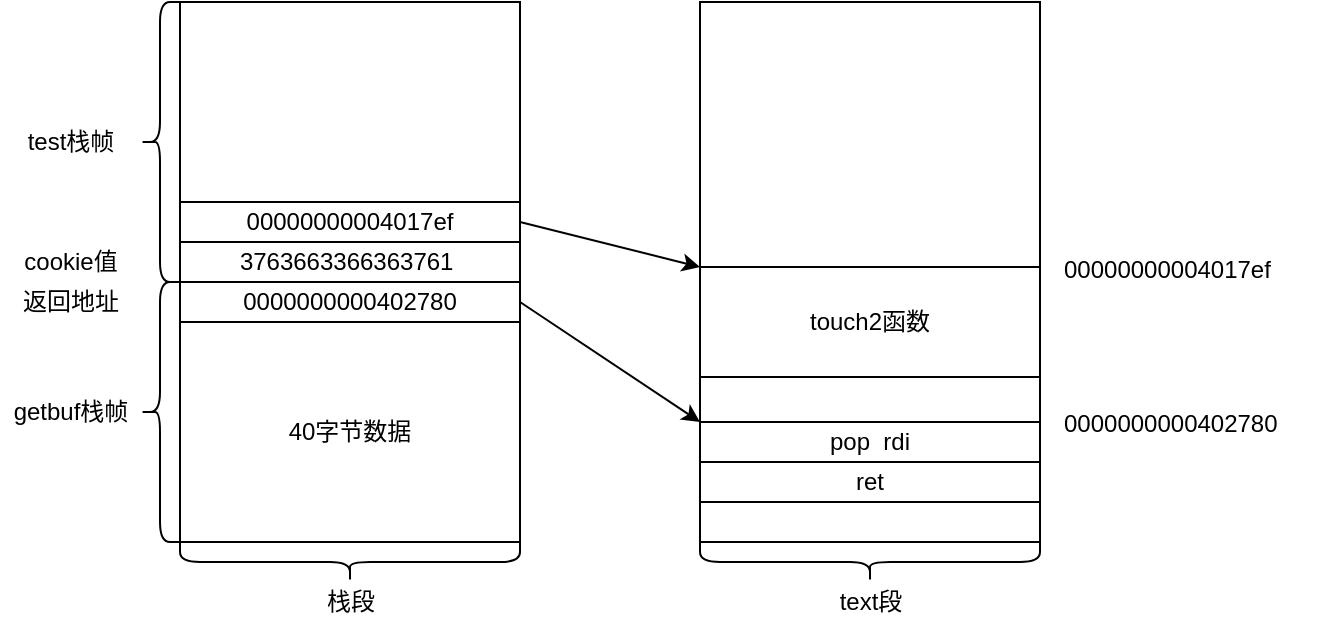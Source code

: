 <mxfile version="15.9.4" type="github">
  <diagram id="7LJ79rK0bJ0zzooGEgz3" name="第 1 页">
    <mxGraphModel dx="1081" dy="579" grid="1" gridSize="10" guides="1" tooltips="1" connect="1" arrows="1" fold="1" page="1" pageScale="1" pageWidth="827" pageHeight="1169" math="0" shadow="0">
      <root>
        <mxCell id="0" />
        <mxCell id="1" parent="0" />
        <mxCell id="rRlus0crqmKQEWSWF_5R-1" value="40字节数据" style="rounded=0;whiteSpace=wrap;html=1;" parent="1" vertex="1">
          <mxGeometry x="220" y="340" width="170" height="110" as="geometry" />
        </mxCell>
        <mxCell id="rRlus0crqmKQEWSWF_5R-2" value="" style="shape=curlyBracket;whiteSpace=wrap;html=1;rounded=1;" parent="1" vertex="1">
          <mxGeometry x="200" y="320" width="20" height="130" as="geometry" />
        </mxCell>
        <mxCell id="rRlus0crqmKQEWSWF_5R-3" value="getbuf栈帧" style="text;html=1;align=center;verticalAlign=middle;resizable=0;points=[];autosize=1;strokeColor=none;fillColor=none;" parent="1" vertex="1">
          <mxGeometry x="130" y="375" width="70" height="20" as="geometry" />
        </mxCell>
        <mxCell id="rRlus0crqmKQEWSWF_5R-4" value="" style="rounded=0;whiteSpace=wrap;html=1;" parent="1" vertex="1">
          <mxGeometry x="220" y="180" width="170" height="160" as="geometry" />
        </mxCell>
        <mxCell id="rRlus0crqmKQEWSWF_5R-5" value="" style="shape=curlyBracket;whiteSpace=wrap;html=1;rounded=1;" parent="1" vertex="1">
          <mxGeometry x="200" y="180" width="20" height="140" as="geometry" />
        </mxCell>
        <mxCell id="rRlus0crqmKQEWSWF_5R-6" value="test栈帧" style="text;html=1;align=center;verticalAlign=middle;resizable=0;points=[];autosize=1;strokeColor=none;fillColor=none;" parent="1" vertex="1">
          <mxGeometry x="135" y="240" width="60" height="20" as="geometry" />
        </mxCell>
        <mxCell id="rRlus0crqmKQEWSWF_5R-7" value="0000000000402780" style="rounded=0;whiteSpace=wrap;html=1;" parent="1" vertex="1">
          <mxGeometry x="220" y="320" width="170" height="20" as="geometry" />
        </mxCell>
        <mxCell id="rRlus0crqmKQEWSWF_5R-8" value="" style="shape=curlyBracket;whiteSpace=wrap;html=1;rounded=1;rotation=-90;" parent="1" vertex="1">
          <mxGeometry x="295" y="375" width="20" height="170" as="geometry" />
        </mxCell>
        <mxCell id="rRlus0crqmKQEWSWF_5R-9" value="栈段" style="text;html=1;align=center;verticalAlign=middle;resizable=0;points=[];autosize=1;strokeColor=none;fillColor=none;" parent="1" vertex="1">
          <mxGeometry x="285" y="470" width="40" height="20" as="geometry" />
        </mxCell>
        <mxCell id="rRlus0crqmKQEWSWF_5R-10" value="" style="rounded=0;whiteSpace=wrap;html=1;" parent="1" vertex="1">
          <mxGeometry x="480" y="180" width="170" height="270" as="geometry" />
        </mxCell>
        <mxCell id="rRlus0crqmKQEWSWF_5R-11" value="" style="shape=curlyBracket;whiteSpace=wrap;html=1;rounded=1;rotation=-90;" parent="1" vertex="1">
          <mxGeometry x="555" y="375" width="20" height="170" as="geometry" />
        </mxCell>
        <mxCell id="rRlus0crqmKQEWSWF_5R-12" value="text段" style="text;html=1;align=center;verticalAlign=middle;resizable=0;points=[];autosize=1;strokeColor=none;fillColor=none;" parent="1" vertex="1">
          <mxGeometry x="540" y="470" width="50" height="20" as="geometry" />
        </mxCell>
        <mxCell id="rRlus0crqmKQEWSWF_5R-13" value="pop &amp;nbsp;rdi" style="rounded=0;whiteSpace=wrap;html=1;" parent="1" vertex="1">
          <mxGeometry x="480" y="390" width="170" height="20" as="geometry" />
        </mxCell>
        <mxCell id="rRlus0crqmKQEWSWF_5R-14" value="&lt;span style=&quot;text-align: center&quot;&gt;0000000000402780&lt;/span&gt;" style="text;whiteSpace=wrap;html=1;" parent="1" vertex="1">
          <mxGeometry x="660" y="376.5" width="130" height="25" as="geometry" />
        </mxCell>
        <mxCell id="rRlus0crqmKQEWSWF_5R-15" value="00000000004017ef" style="rounded=0;whiteSpace=wrap;html=1;" parent="1" vertex="1">
          <mxGeometry x="220" y="280" width="170" height="20" as="geometry" />
        </mxCell>
        <mxCell id="rRlus0crqmKQEWSWF_5R-16" value="&lt;span style=&quot;text-align: center&quot;&gt;00000000004017ef&lt;/span&gt;" style="text;whiteSpace=wrap;html=1;" parent="1" vertex="1">
          <mxGeometry x="660" y="300" width="130" height="30" as="geometry" />
        </mxCell>
        <mxCell id="rRlus0crqmKQEWSWF_5R-17" value="touch2函数" style="rounded=0;whiteSpace=wrap;html=1;" parent="1" vertex="1">
          <mxGeometry x="480" y="312.5" width="170" height="55" as="geometry" />
        </mxCell>
        <mxCell id="rRlus0crqmKQEWSWF_5R-18" value="" style="endArrow=classic;html=1;rounded=0;exitX=1;exitY=0.5;exitDx=0;exitDy=0;entryX=0;entryY=0;entryDx=0;entryDy=0;" parent="1" source="rRlus0crqmKQEWSWF_5R-7" edge="1" target="rRlus0crqmKQEWSWF_5R-13">
          <mxGeometry width="50" height="50" relative="1" as="geometry">
            <mxPoint x="420" y="337.5" as="sourcePoint" />
            <mxPoint x="480" y="405" as="targetPoint" />
          </mxGeometry>
        </mxCell>
        <mxCell id="rRlus0crqmKQEWSWF_5R-19" value="" style="endArrow=classic;html=1;rounded=0;exitX=1;exitY=0.5;exitDx=0;exitDy=0;" parent="1" source="rRlus0crqmKQEWSWF_5R-15" edge="1">
          <mxGeometry width="50" height="50" relative="1" as="geometry">
            <mxPoint x="390" y="237.5" as="sourcePoint" />
            <mxPoint x="480" y="312.5" as="targetPoint" />
          </mxGeometry>
        </mxCell>
        <mxCell id="rRlus0crqmKQEWSWF_5R-20" value="返回地址" style="text;html=1;align=center;verticalAlign=middle;resizable=0;points=[];autosize=1;strokeColor=none;fillColor=none;" parent="1" vertex="1">
          <mxGeometry x="135" y="320" width="60" height="20" as="geometry" />
        </mxCell>
        <mxCell id="f6_XVVJa3W92ZmdoxiY2-1" value="ret" style="rounded=0;whiteSpace=wrap;html=1;" vertex="1" parent="1">
          <mxGeometry x="480" y="410" width="170" height="20" as="geometry" />
        </mxCell>
        <mxCell id="f6_XVVJa3W92ZmdoxiY2-2" value="3763663366363761&amp;nbsp;" style="rounded=0;whiteSpace=wrap;html=1;" vertex="1" parent="1">
          <mxGeometry x="220" y="300" width="170" height="20" as="geometry" />
        </mxCell>
        <mxCell id="f6_XVVJa3W92ZmdoxiY2-3" value="cookie值" style="text;html=1;align=center;verticalAlign=middle;resizable=0;points=[];autosize=1;strokeColor=none;fillColor=none;" vertex="1" parent="1">
          <mxGeometry x="135" y="300" width="60" height="20" as="geometry" />
        </mxCell>
      </root>
    </mxGraphModel>
  </diagram>
</mxfile>
